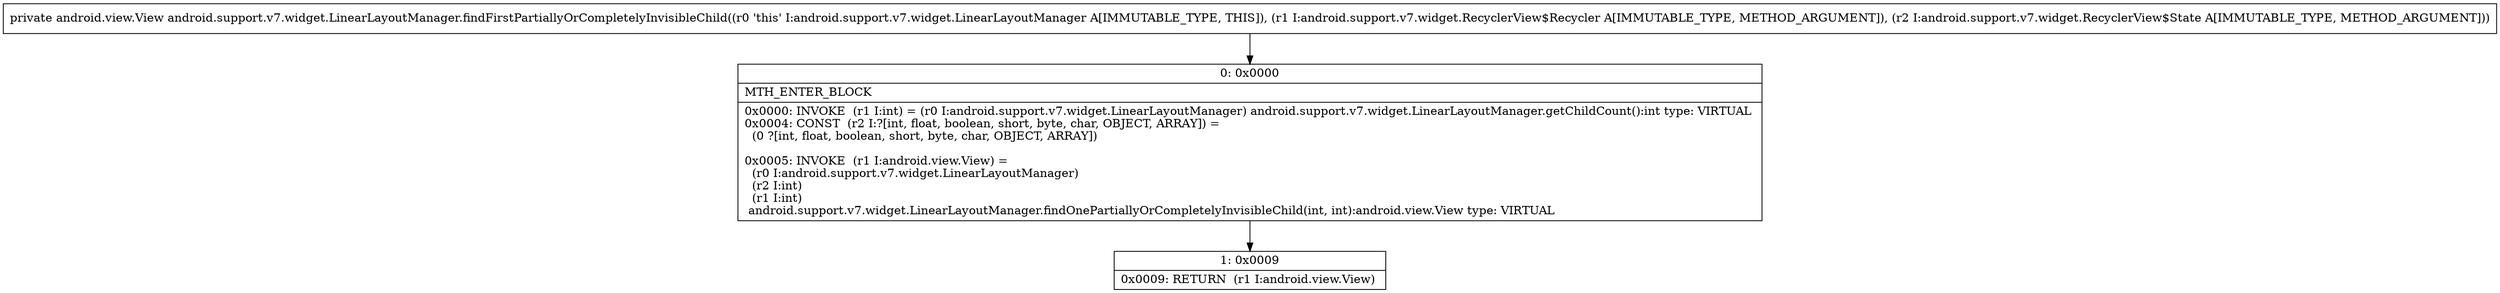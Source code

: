 digraph "CFG forandroid.support.v7.widget.LinearLayoutManager.findFirstPartiallyOrCompletelyInvisibleChild(Landroid\/support\/v7\/widget\/RecyclerView$Recycler;Landroid\/support\/v7\/widget\/RecyclerView$State;)Landroid\/view\/View;" {
Node_0 [shape=record,label="{0\:\ 0x0000|MTH_ENTER_BLOCK\l|0x0000: INVOKE  (r1 I:int) = (r0 I:android.support.v7.widget.LinearLayoutManager) android.support.v7.widget.LinearLayoutManager.getChildCount():int type: VIRTUAL \l0x0004: CONST  (r2 I:?[int, float, boolean, short, byte, char, OBJECT, ARRAY]) = \l  (0 ?[int, float, boolean, short, byte, char, OBJECT, ARRAY])\l \l0x0005: INVOKE  (r1 I:android.view.View) = \l  (r0 I:android.support.v7.widget.LinearLayoutManager)\l  (r2 I:int)\l  (r1 I:int)\l android.support.v7.widget.LinearLayoutManager.findOnePartiallyOrCompletelyInvisibleChild(int, int):android.view.View type: VIRTUAL \l}"];
Node_1 [shape=record,label="{1\:\ 0x0009|0x0009: RETURN  (r1 I:android.view.View) \l}"];
MethodNode[shape=record,label="{private android.view.View android.support.v7.widget.LinearLayoutManager.findFirstPartiallyOrCompletelyInvisibleChild((r0 'this' I:android.support.v7.widget.LinearLayoutManager A[IMMUTABLE_TYPE, THIS]), (r1 I:android.support.v7.widget.RecyclerView$Recycler A[IMMUTABLE_TYPE, METHOD_ARGUMENT]), (r2 I:android.support.v7.widget.RecyclerView$State A[IMMUTABLE_TYPE, METHOD_ARGUMENT])) }"];
MethodNode -> Node_0;
Node_0 -> Node_1;
}

